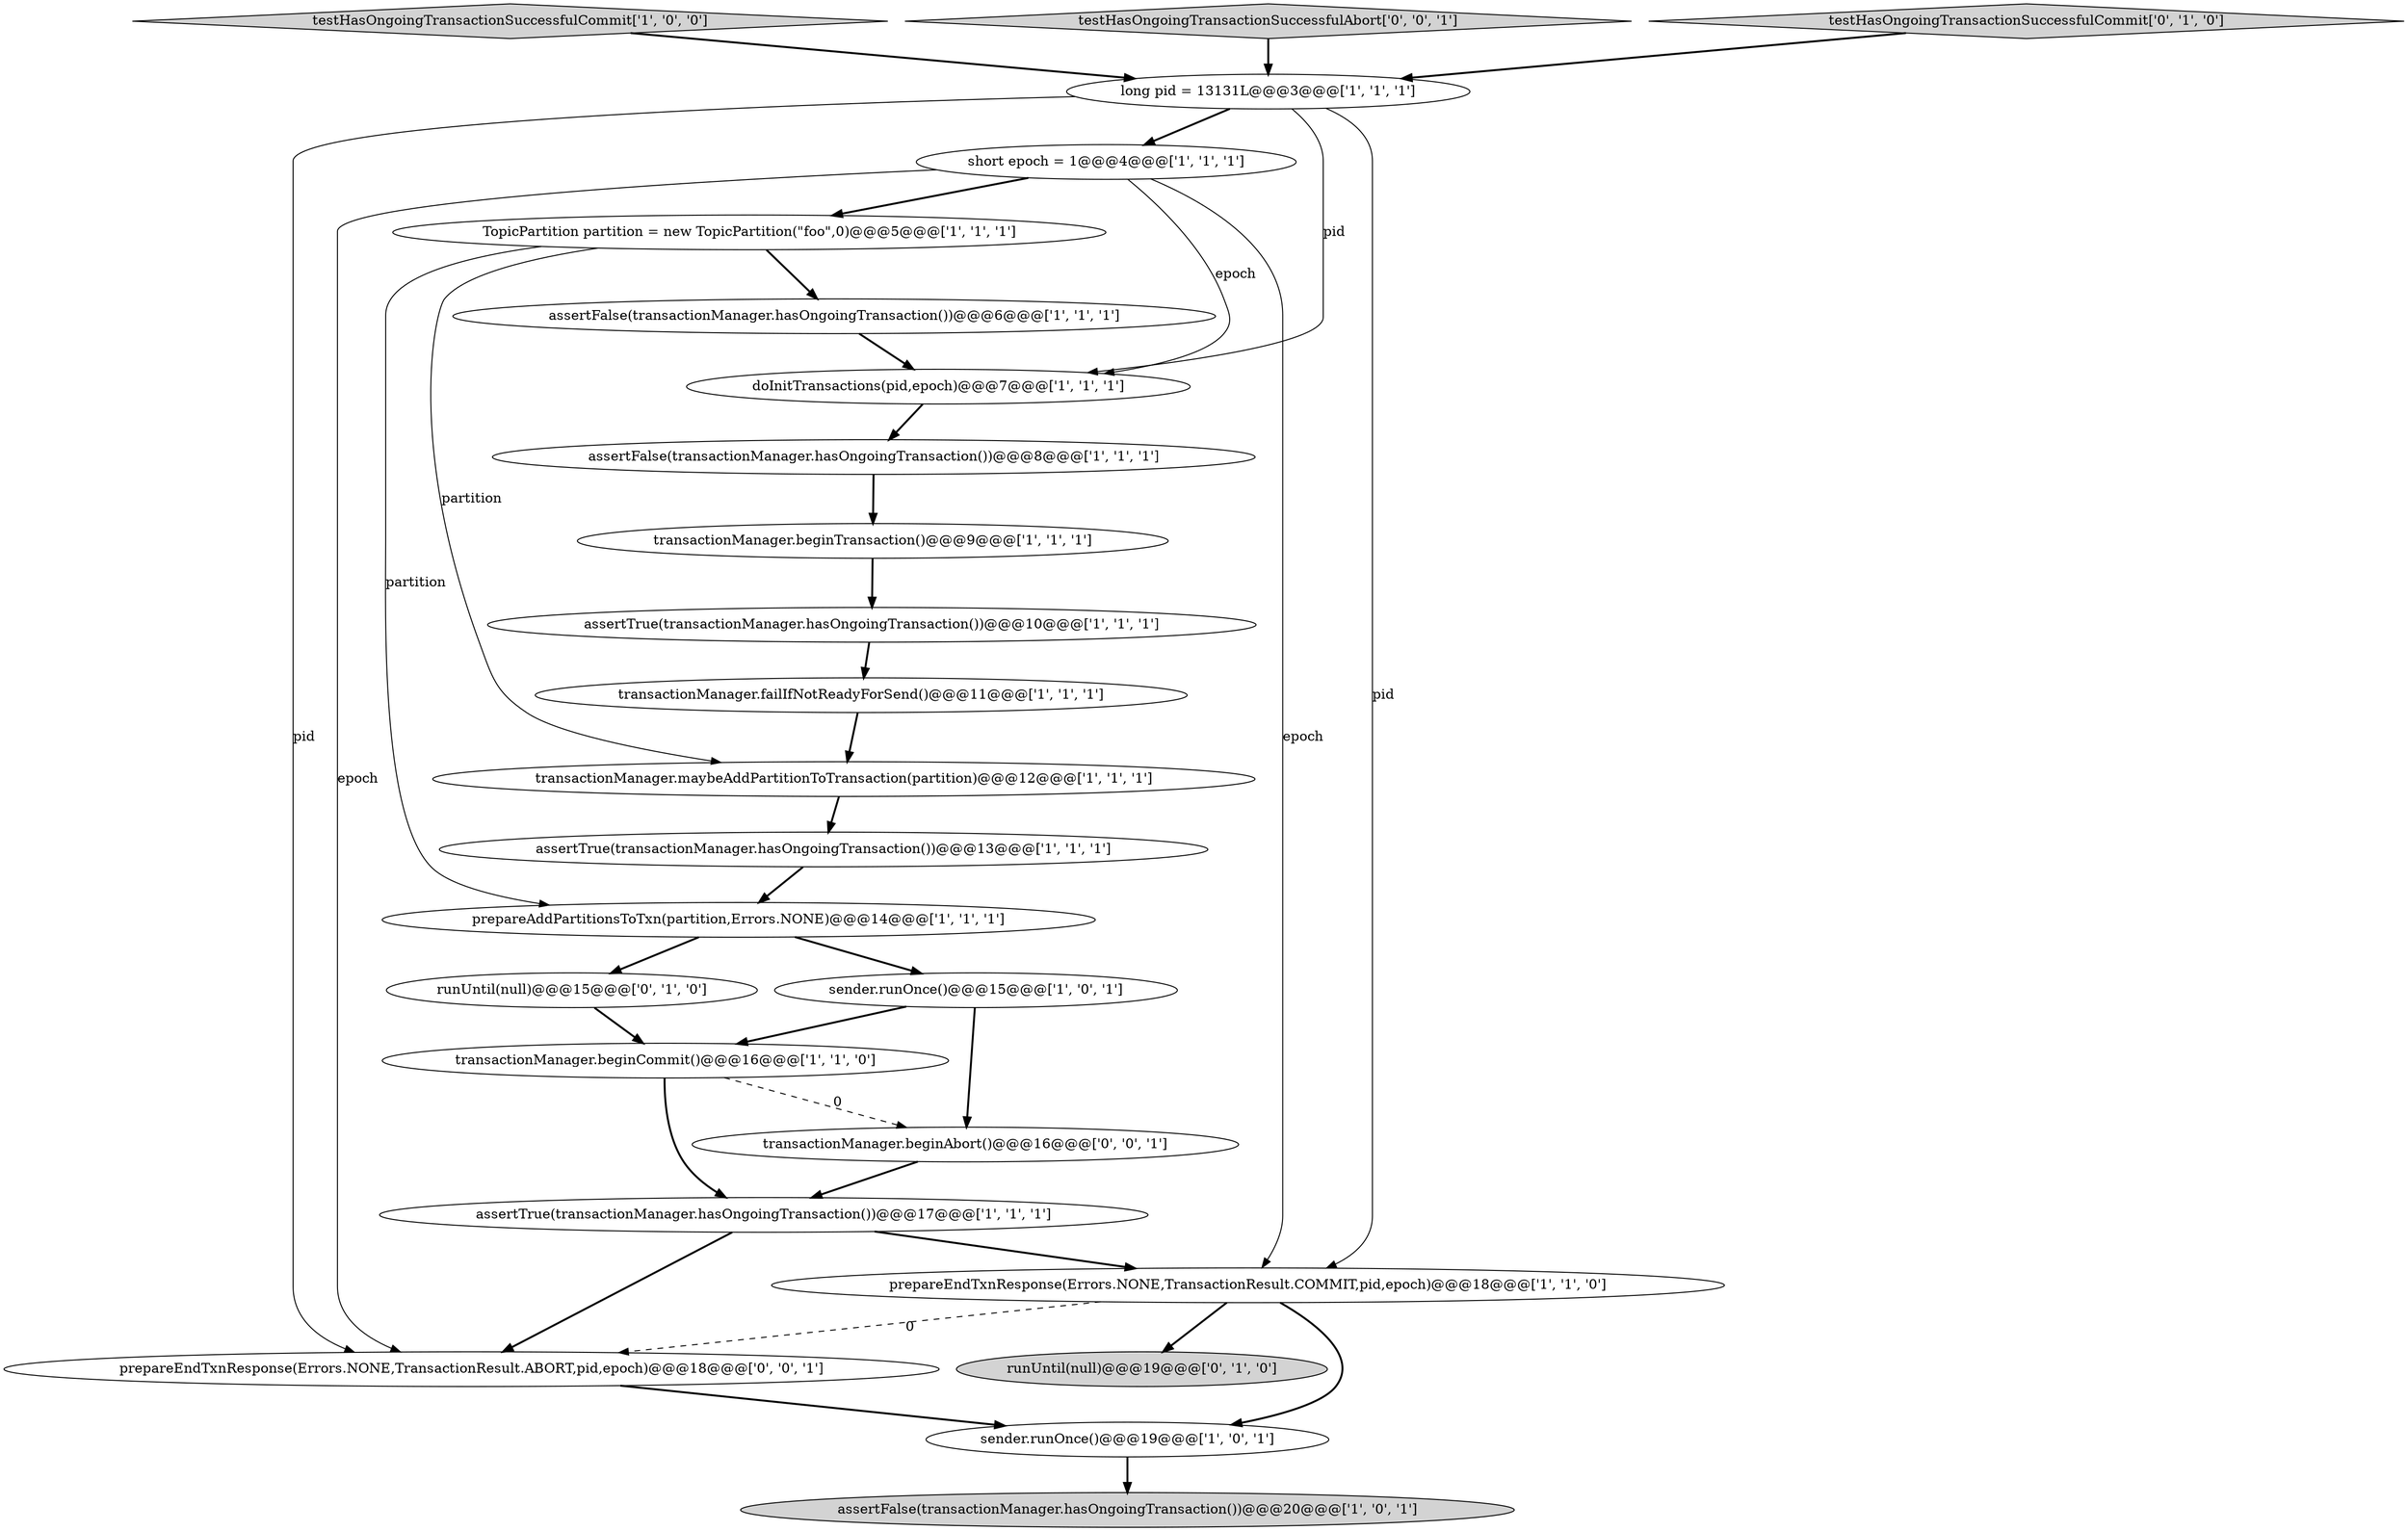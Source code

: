 digraph {
15 [style = filled, label = "assertFalse(transactionManager.hasOngoingTransaction())@@@8@@@['1', '1', '1']", fillcolor = white, shape = ellipse image = "AAA0AAABBB1BBB"];
24 [style = filled, label = "transactionManager.beginAbort()@@@16@@@['0', '0', '1']", fillcolor = white, shape = ellipse image = "AAA0AAABBB3BBB"];
10 [style = filled, label = "TopicPartition partition = new TopicPartition(\"foo\",0)@@@5@@@['1', '1', '1']", fillcolor = white, shape = ellipse image = "AAA0AAABBB1BBB"];
22 [style = filled, label = "prepareEndTxnResponse(Errors.NONE,TransactionResult.ABORT,pid,epoch)@@@18@@@['0', '0', '1']", fillcolor = white, shape = ellipse image = "AAA0AAABBB3BBB"];
6 [style = filled, label = "transactionManager.beginTransaction()@@@9@@@['1', '1', '1']", fillcolor = white, shape = ellipse image = "AAA0AAABBB1BBB"];
4 [style = filled, label = "assertTrue(transactionManager.hasOngoingTransaction())@@@17@@@['1', '1', '1']", fillcolor = white, shape = ellipse image = "AAA0AAABBB1BBB"];
12 [style = filled, label = "prepareAddPartitionsToTxn(partition,Errors.NONE)@@@14@@@['1', '1', '1']", fillcolor = white, shape = ellipse image = "AAA0AAABBB1BBB"];
17 [style = filled, label = "testHasOngoingTransactionSuccessfulCommit['1', '0', '0']", fillcolor = lightgray, shape = diamond image = "AAA0AAABBB1BBB"];
13 [style = filled, label = "doInitTransactions(pid,epoch)@@@7@@@['1', '1', '1']", fillcolor = white, shape = ellipse image = "AAA0AAABBB1BBB"];
8 [style = filled, label = "sender.runOnce()@@@19@@@['1', '0', '1']", fillcolor = white, shape = ellipse image = "AAA0AAABBB1BBB"];
11 [style = filled, label = "assertTrue(transactionManager.hasOngoingTransaction())@@@13@@@['1', '1', '1']", fillcolor = white, shape = ellipse image = "AAA0AAABBB1BBB"];
14 [style = filled, label = "transactionManager.beginCommit()@@@16@@@['1', '1', '0']", fillcolor = white, shape = ellipse image = "AAA0AAABBB1BBB"];
20 [style = filled, label = "runUntil(null)@@@15@@@['0', '1', '0']", fillcolor = white, shape = ellipse image = "AAA0AAABBB2BBB"];
7 [style = filled, label = "prepareEndTxnResponse(Errors.NONE,TransactionResult.COMMIT,pid,epoch)@@@18@@@['1', '1', '0']", fillcolor = white, shape = ellipse image = "AAA0AAABBB1BBB"];
19 [style = filled, label = "runUntil(null)@@@19@@@['0', '1', '0']", fillcolor = lightgray, shape = ellipse image = "AAA0AAABBB2BBB"];
2 [style = filled, label = "assertTrue(transactionManager.hasOngoingTransaction())@@@10@@@['1', '1', '1']", fillcolor = white, shape = ellipse image = "AAA0AAABBB1BBB"];
23 [style = filled, label = "testHasOngoingTransactionSuccessfulAbort['0', '0', '1']", fillcolor = lightgray, shape = diamond image = "AAA0AAABBB3BBB"];
5 [style = filled, label = "short epoch = 1@@@4@@@['1', '1', '1']", fillcolor = white, shape = ellipse image = "AAA0AAABBB1BBB"];
16 [style = filled, label = "transactionManager.maybeAddPartitionToTransaction(partition)@@@12@@@['1', '1', '1']", fillcolor = white, shape = ellipse image = "AAA0AAABBB1BBB"];
18 [style = filled, label = "long pid = 13131L@@@3@@@['1', '1', '1']", fillcolor = white, shape = ellipse image = "AAA0AAABBB1BBB"];
1 [style = filled, label = "assertFalse(transactionManager.hasOngoingTransaction())@@@6@@@['1', '1', '1']", fillcolor = white, shape = ellipse image = "AAA0AAABBB1BBB"];
0 [style = filled, label = "sender.runOnce()@@@15@@@['1', '0', '1']", fillcolor = white, shape = ellipse image = "AAA0AAABBB1BBB"];
9 [style = filled, label = "transactionManager.failIfNotReadyForSend()@@@11@@@['1', '1', '1']", fillcolor = white, shape = ellipse image = "AAA0AAABBB1BBB"];
21 [style = filled, label = "testHasOngoingTransactionSuccessfulCommit['0', '1', '0']", fillcolor = lightgray, shape = diamond image = "AAA0AAABBB2BBB"];
3 [style = filled, label = "assertFalse(transactionManager.hasOngoingTransaction())@@@20@@@['1', '0', '1']", fillcolor = lightgray, shape = ellipse image = "AAA0AAABBB1BBB"];
12->0 [style = bold, label=""];
13->15 [style = bold, label=""];
10->16 [style = solid, label="partition"];
7->8 [style = bold, label=""];
4->7 [style = bold, label=""];
11->12 [style = bold, label=""];
22->8 [style = bold, label=""];
9->16 [style = bold, label=""];
24->4 [style = bold, label=""];
18->5 [style = bold, label=""];
18->7 [style = solid, label="pid"];
4->22 [style = bold, label=""];
5->10 [style = bold, label=""];
5->13 [style = solid, label="epoch"];
15->6 [style = bold, label=""];
8->3 [style = bold, label=""];
6->2 [style = bold, label=""];
0->24 [style = bold, label=""];
10->1 [style = bold, label=""];
5->22 [style = solid, label="epoch"];
2->9 [style = bold, label=""];
14->24 [style = dashed, label="0"];
5->7 [style = solid, label="epoch"];
21->18 [style = bold, label=""];
7->22 [style = dashed, label="0"];
18->13 [style = solid, label="pid"];
12->20 [style = bold, label=""];
23->18 [style = bold, label=""];
18->22 [style = solid, label="pid"];
7->19 [style = bold, label=""];
14->4 [style = bold, label=""];
0->14 [style = bold, label=""];
20->14 [style = bold, label=""];
16->11 [style = bold, label=""];
10->12 [style = solid, label="partition"];
1->13 [style = bold, label=""];
17->18 [style = bold, label=""];
}
